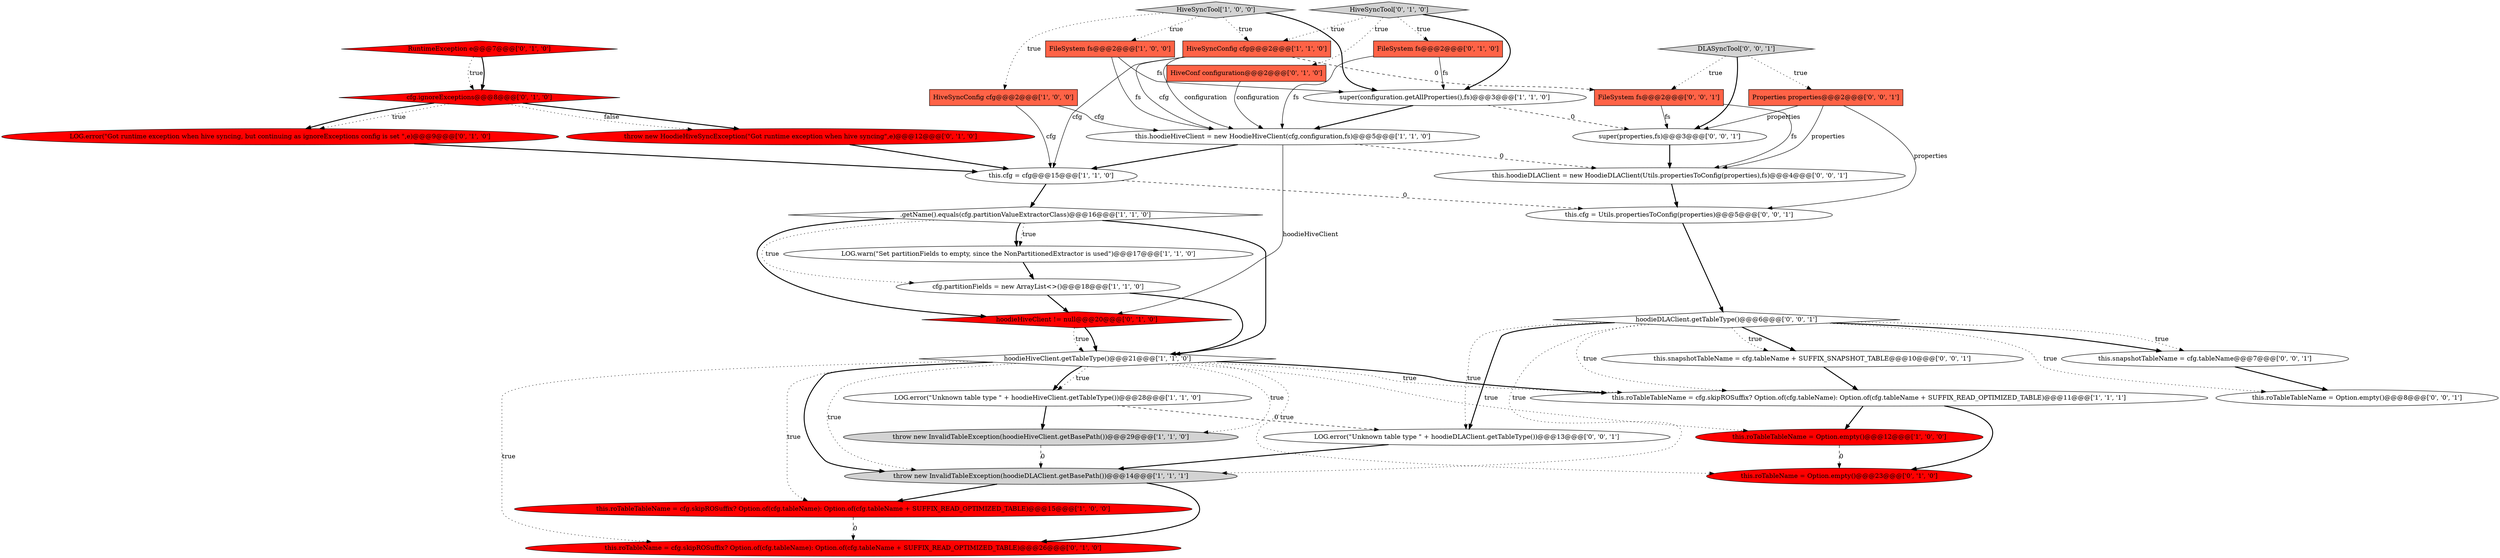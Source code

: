 digraph {
37 [style = filled, label = "FileSystem fs@@@2@@@['0', '0', '1']", fillcolor = tomato, shape = box image = "AAA0AAABBB3BBB"];
21 [style = filled, label = "HiveSyncTool['0', '1', '0']", fillcolor = lightgray, shape = diamond image = "AAA0AAABBB2BBB"];
29 [style = filled, label = "this.cfg = Utils.propertiesToConfig(properties)@@@5@@@['0', '0', '1']", fillcolor = white, shape = ellipse image = "AAA0AAABBB3BBB"];
33 [style = filled, label = "this.snapshotTableName = cfg.tableName@@@7@@@['0', '0', '1']", fillcolor = white, shape = ellipse image = "AAA0AAABBB3BBB"];
24 [style = filled, label = "RuntimeException e@@@7@@@['0', '1', '0']", fillcolor = red, shape = diamond image = "AAA1AAABBB2BBB"];
32 [style = filled, label = "super(properties,fs)@@@3@@@['0', '0', '1']", fillcolor = white, shape = ellipse image = "AAA0AAABBB3BBB"];
28 [style = filled, label = "this.roTableTableName = Option.empty()@@@8@@@['0', '0', '1']", fillcolor = white, shape = ellipse image = "AAA0AAABBB3BBB"];
25 [style = filled, label = "hoodieHiveClient != null@@@20@@@['0', '1', '0']", fillcolor = red, shape = diamond image = "AAA1AAABBB2BBB"];
9 [style = filled, label = "LOG.error(\"Unknown table type \" + hoodieHiveClient.getTableType())@@@28@@@['1', '1', '0']", fillcolor = white, shape = ellipse image = "AAA0AAABBB1BBB"];
4 [style = filled, label = "throw new InvalidTableException(hoodieDLAClient.getBasePath())@@@14@@@['1', '1', '1']", fillcolor = lightgray, shape = ellipse image = "AAA0AAABBB1BBB"];
15 [style = filled, label = "this.cfg = cfg@@@15@@@['1', '1', '0']", fillcolor = white, shape = ellipse image = "AAA0AAABBB1BBB"];
27 [style = filled, label = "hoodieDLAClient.getTableType()@@@6@@@['0', '0', '1']", fillcolor = white, shape = diamond image = "AAA0AAABBB3BBB"];
31 [style = filled, label = "DLASyncTool['0', '0', '1']", fillcolor = lightgray, shape = diamond image = "AAA0AAABBB3BBB"];
34 [style = filled, label = "this.hoodieDLAClient = new HoodieDLAClient(Utils.propertiesToConfig(properties),fs)@@@4@@@['0', '0', '1']", fillcolor = white, shape = ellipse image = "AAA0AAABBB3BBB"];
10 [style = filled, label = "cfg.partitionFields = new ArrayList<>()@@@18@@@['1', '1', '0']", fillcolor = white, shape = ellipse image = "AAA0AAABBB1BBB"];
6 [style = filled, label = "FileSystem fs@@@2@@@['1', '0', '0']", fillcolor = tomato, shape = box image = "AAA0AAABBB1BBB"];
11 [style = filled, label = "this.roTableTableName = cfg.skipROSuffix? Option.of(cfg.tableName): Option.of(cfg.tableName + SUFFIX_READ_OPTIMIZED_TABLE)@@@11@@@['1', '1', '1']", fillcolor = white, shape = ellipse image = "AAA0AAABBB1BBB"];
1 [style = filled, label = "LOG.warn(\"Set partitionFields to empty, since the NonPartitionedExtractor is used\")@@@17@@@['1', '1', '0']", fillcolor = white, shape = ellipse image = "AAA0AAABBB1BBB"];
23 [style = filled, label = "throw new HoodieHiveSyncException(\"Got runtime exception when hive syncing\",e)@@@12@@@['0', '1', '0']", fillcolor = red, shape = ellipse image = "AAA1AAABBB2BBB"];
12 [style = filled, label = "throw new InvalidTableException(hoodieHiveClient.getBasePath())@@@29@@@['1', '1', '0']", fillcolor = lightgray, shape = ellipse image = "AAA0AAABBB1BBB"];
20 [style = filled, label = "HiveConf configuration@@@2@@@['0', '1', '0']", fillcolor = tomato, shape = box image = "AAA0AAABBB2BBB"];
8 [style = filled, label = "this.roTableTableName = cfg.skipROSuffix? Option.of(cfg.tableName): Option.of(cfg.tableName + SUFFIX_READ_OPTIMIZED_TABLE)@@@15@@@['1', '0', '0']", fillcolor = red, shape = ellipse image = "AAA1AAABBB1BBB"];
22 [style = filled, label = "cfg.ignoreExceptions@@@8@@@['0', '1', '0']", fillcolor = red, shape = diamond image = "AAA1AAABBB2BBB"];
5 [style = filled, label = "HiveSyncConfig cfg@@@2@@@['1', '0', '0']", fillcolor = tomato, shape = box image = "AAA0AAABBB1BBB"];
0 [style = filled, label = "this.roTableTableName = Option.empty()@@@12@@@['1', '0', '0']", fillcolor = red, shape = ellipse image = "AAA1AAABBB1BBB"];
3 [style = filled, label = "hoodieHiveClient.getTableType()@@@21@@@['1', '1', '0']", fillcolor = white, shape = diamond image = "AAA0AAABBB1BBB"];
14 [style = filled, label = "this.hoodieHiveClient = new HoodieHiveClient(cfg,configuration,fs)@@@5@@@['1', '1', '0']", fillcolor = white, shape = ellipse image = "AAA0AAABBB1BBB"];
30 [style = filled, label = "this.snapshotTableName = cfg.tableName + SUFFIX_SNAPSHOT_TABLE@@@10@@@['0', '0', '1']", fillcolor = white, shape = ellipse image = "AAA0AAABBB3BBB"];
7 [style = filled, label = "HiveSyncConfig cfg@@@2@@@['1', '1', '0']", fillcolor = tomato, shape = box image = "AAA0AAABBB1BBB"];
17 [style = filled, label = "this.roTableName = cfg.skipROSuffix? Option.of(cfg.tableName): Option.of(cfg.tableName + SUFFIX_READ_OPTIMIZED_TABLE)@@@26@@@['0', '1', '0']", fillcolor = red, shape = ellipse image = "AAA1AAABBB2BBB"];
13 [style = filled, label = "super(configuration.getAllProperties(),fs)@@@3@@@['1', '1', '0']", fillcolor = white, shape = ellipse image = "AAA0AAABBB1BBB"];
19 [style = filled, label = "LOG.error(\"Got runtime exception when hive syncing, but continuing as ignoreExceptions config is set \",e)@@@9@@@['0', '1', '0']", fillcolor = red, shape = ellipse image = "AAA1AAABBB2BBB"];
26 [style = filled, label = "this.roTableName = Option.empty()@@@23@@@['0', '1', '0']", fillcolor = red, shape = ellipse image = "AAA1AAABBB2BBB"];
2 [style = filled, label = ".getName().equals(cfg.partitionValueExtractorClass)@@@16@@@['1', '1', '0']", fillcolor = white, shape = diamond image = "AAA0AAABBB1BBB"];
16 [style = filled, label = "HiveSyncTool['1', '0', '0']", fillcolor = lightgray, shape = diamond image = "AAA0AAABBB1BBB"];
36 [style = filled, label = "Properties properties@@@2@@@['0', '0', '1']", fillcolor = tomato, shape = box image = "AAA0AAABBB3BBB"];
18 [style = filled, label = "FileSystem fs@@@2@@@['0', '1', '0']", fillcolor = tomato, shape = box image = "AAA0AAABBB2BBB"];
35 [style = filled, label = "LOG.error(\"Unknown table type \" + hoodieDLAClient.getTableType())@@@13@@@['0', '0', '1']", fillcolor = white, shape = ellipse image = "AAA0AAABBB3BBB"];
6->13 [style = solid, label="fs"];
21->18 [style = dotted, label="true"];
27->33 [style = dotted, label="true"];
32->34 [style = bold, label=""];
3->4 [style = bold, label=""];
16->7 [style = dotted, label="true"];
30->11 [style = bold, label=""];
21->7 [style = dotted, label="true"];
16->5 [style = dotted, label="true"];
3->0 [style = dotted, label="true"];
7->14 [style = solid, label="configuration"];
4->8 [style = bold, label=""];
27->33 [style = bold, label=""];
36->34 [style = solid, label="properties"];
19->15 [style = bold, label=""];
2->25 [style = bold, label=""];
27->35 [style = dotted, label="true"];
13->14 [style = bold, label=""];
2->10 [style = dotted, label="true"];
21->13 [style = bold, label=""];
22->19 [style = dotted, label="true"];
21->20 [style = dotted, label="true"];
27->30 [style = bold, label=""];
33->28 [style = bold, label=""];
25->3 [style = bold, label=""];
3->11 [style = bold, label=""];
3->26 [style = dotted, label="true"];
15->29 [style = dashed, label="0"];
5->15 [style = solid, label="cfg"];
22->23 [style = bold, label=""];
13->32 [style = dashed, label="0"];
29->27 [style = bold, label=""];
12->4 [style = dashed, label="0"];
10->25 [style = bold, label=""];
24->22 [style = dotted, label="true"];
22->23 [style = dotted, label="false"];
36->29 [style = solid, label="properties"];
7->14 [style = solid, label="cfg"];
14->15 [style = bold, label=""];
3->17 [style = dotted, label="true"];
37->34 [style = solid, label="fs"];
11->26 [style = bold, label=""];
34->29 [style = bold, label=""];
16->13 [style = bold, label=""];
4->17 [style = bold, label=""];
22->19 [style = bold, label=""];
2->1 [style = bold, label=""];
31->32 [style = bold, label=""];
2->3 [style = bold, label=""];
23->15 [style = bold, label=""];
0->26 [style = dashed, label="0"];
3->9 [style = dotted, label="true"];
27->4 [style = dotted, label="true"];
18->13 [style = solid, label="fs"];
27->35 [style = bold, label=""];
36->32 [style = solid, label="properties"];
9->35 [style = dashed, label="0"];
3->9 [style = bold, label=""];
7->15 [style = solid, label="cfg"];
18->14 [style = solid, label="fs"];
6->14 [style = solid, label="fs"];
8->17 [style = dashed, label="0"];
9->12 [style = bold, label=""];
37->32 [style = solid, label="fs"];
3->11 [style = dotted, label="true"];
15->2 [style = bold, label=""];
31->37 [style = dotted, label="true"];
14->34 [style = dashed, label="0"];
3->4 [style = dotted, label="true"];
10->3 [style = bold, label=""];
24->22 [style = bold, label=""];
35->4 [style = bold, label=""];
27->11 [style = dotted, label="true"];
14->25 [style = solid, label="hoodieHiveClient"];
27->28 [style = dotted, label="true"];
27->30 [style = dotted, label="true"];
11->0 [style = bold, label=""];
2->1 [style = dotted, label="true"];
5->14 [style = solid, label="cfg"];
3->12 [style = dotted, label="true"];
25->3 [style = dotted, label="true"];
7->37 [style = dashed, label="0"];
20->14 [style = solid, label="configuration"];
1->10 [style = bold, label=""];
3->8 [style = dotted, label="true"];
31->36 [style = dotted, label="true"];
16->6 [style = dotted, label="true"];
}
